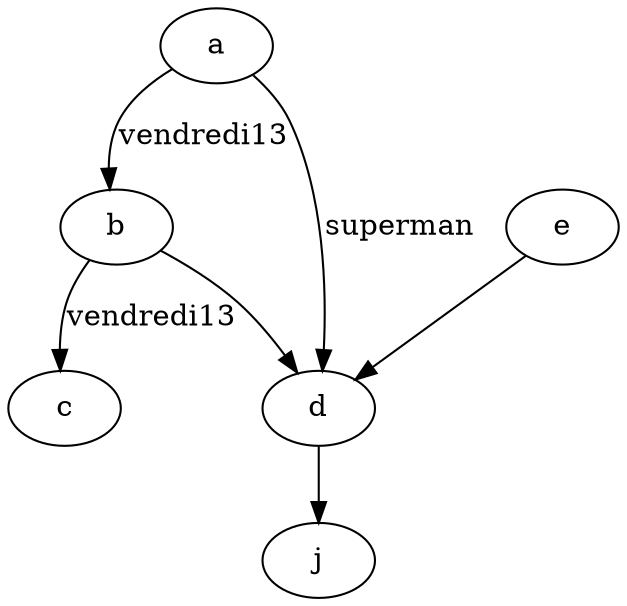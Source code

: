 digraph mon_graphe {
	a -> b -> c[label=vendredi13];
	b -> d;
	a->d[label=superman];
	e->d;
	d-> j;
 }

